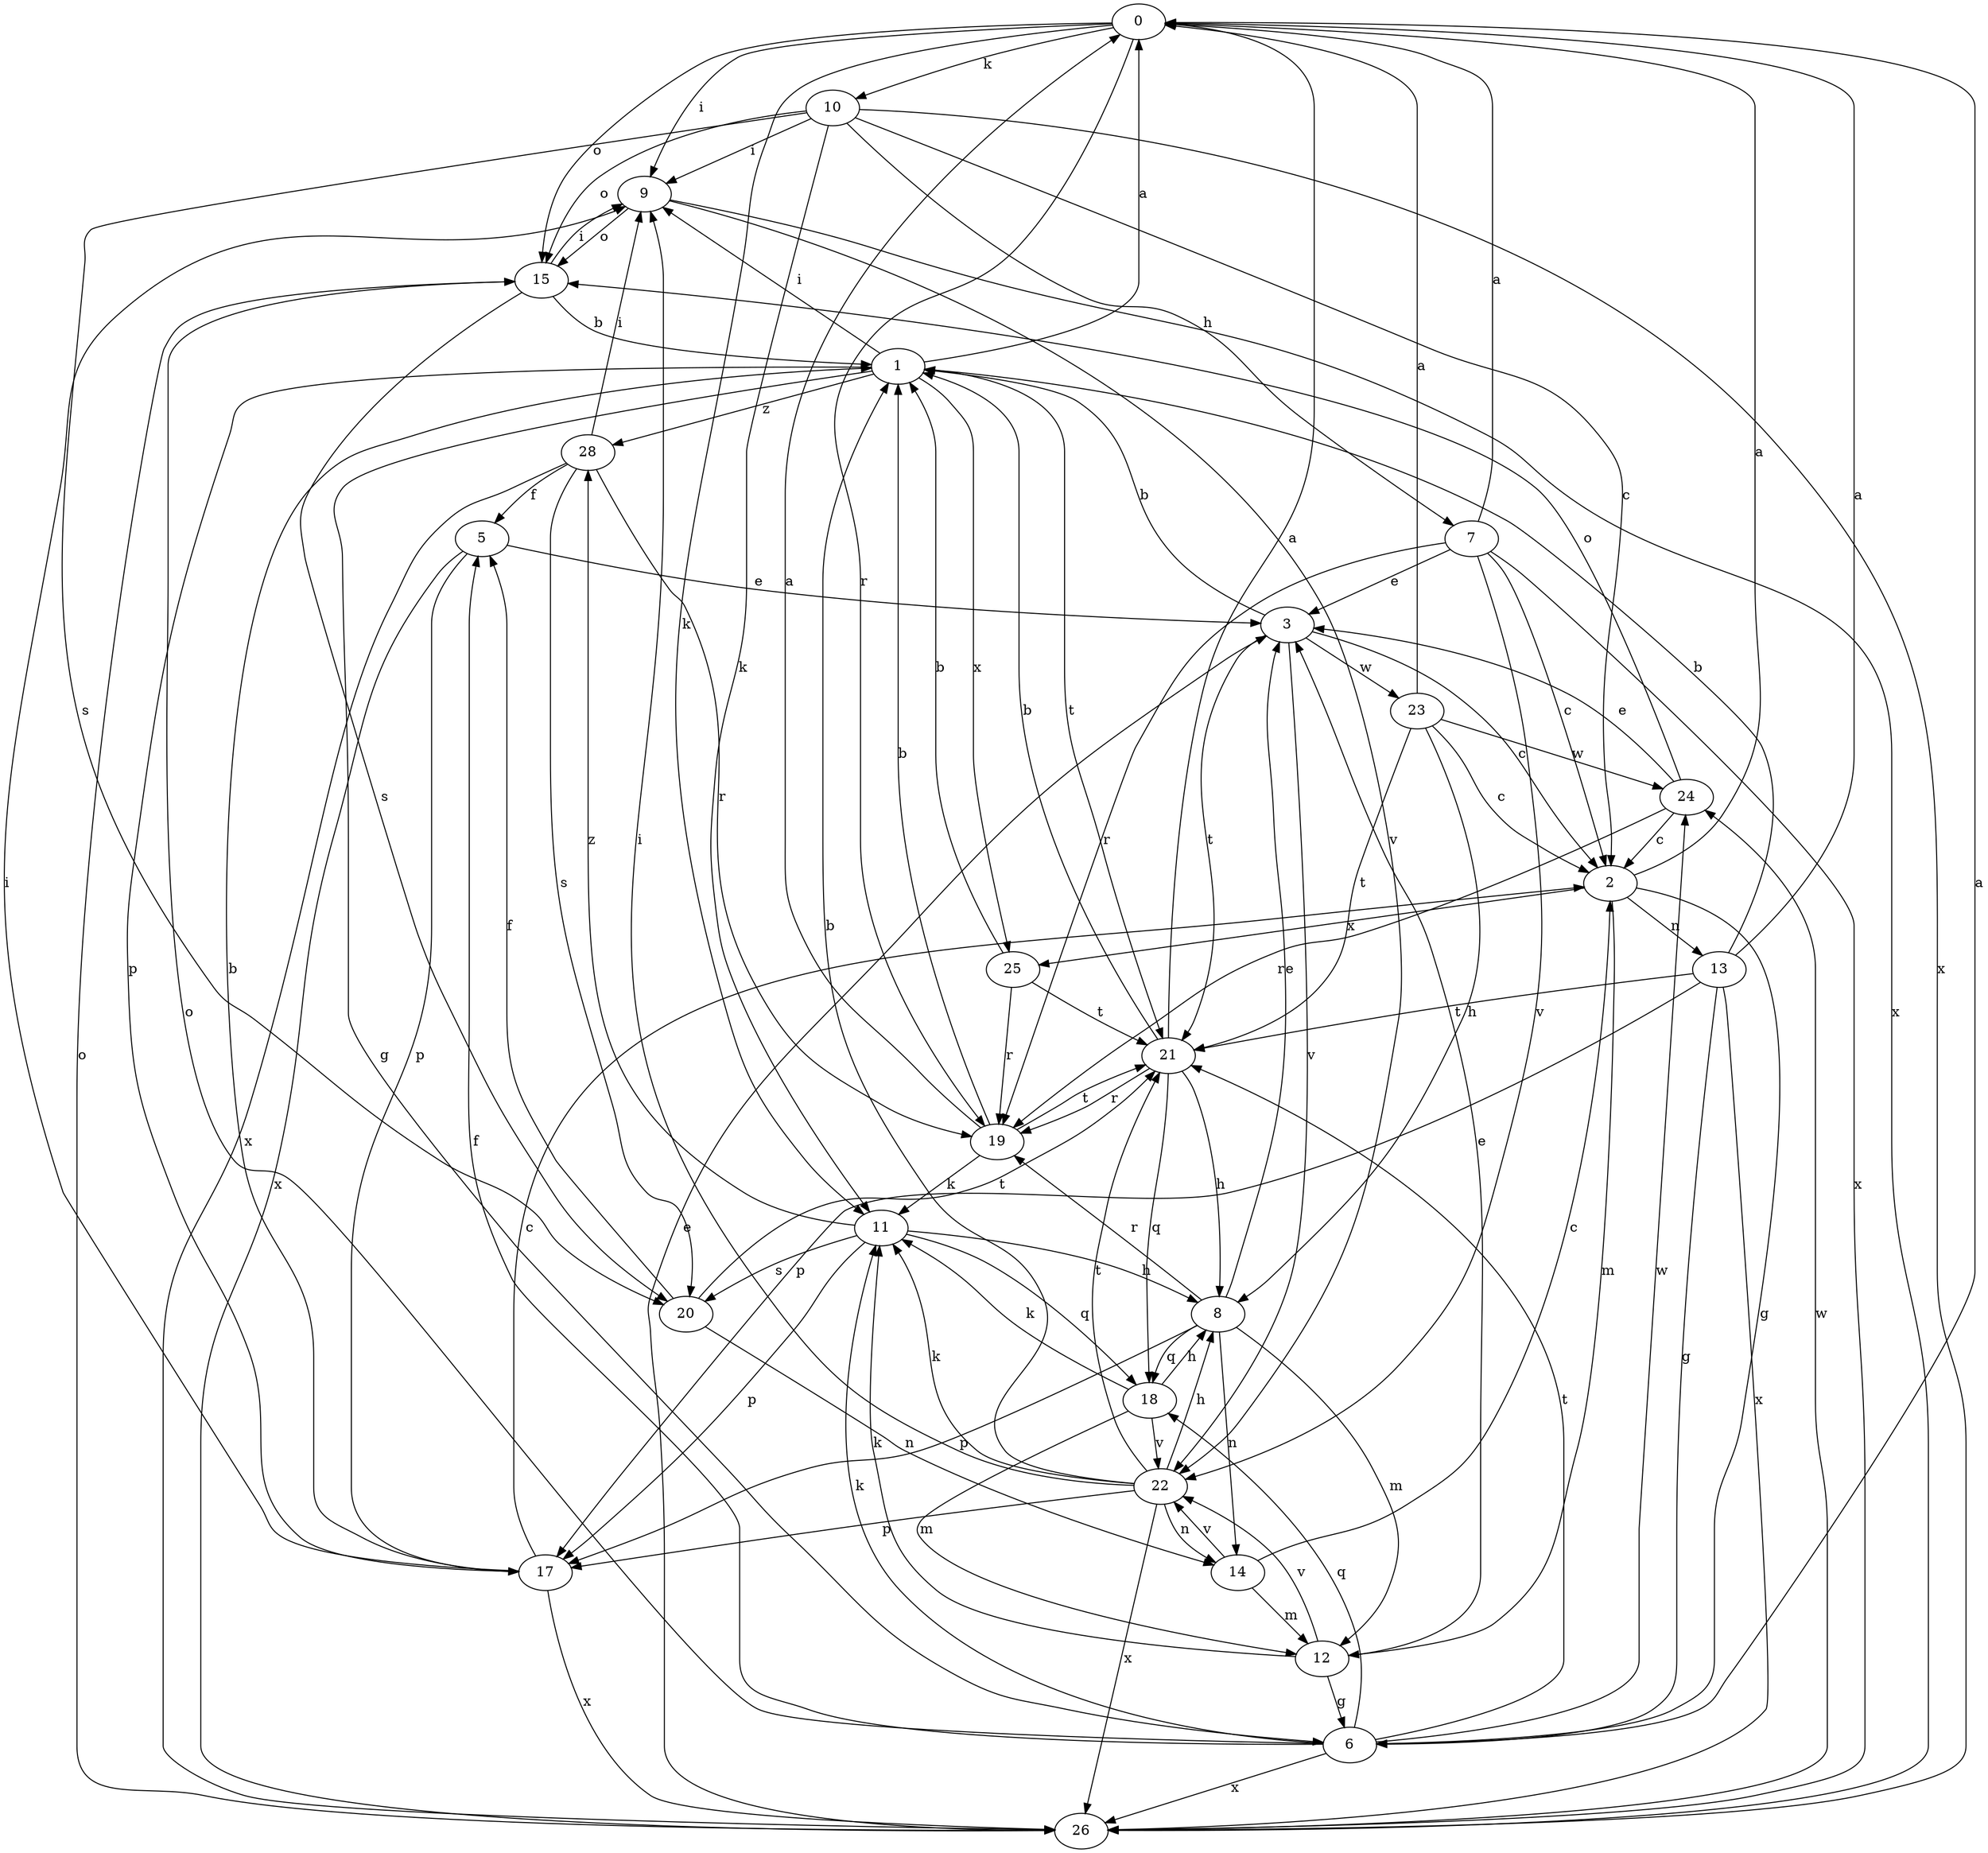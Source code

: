 strict digraph  {
0;
1;
2;
3;
5;
6;
7;
8;
9;
10;
11;
12;
13;
14;
15;
17;
18;
19;
20;
21;
22;
23;
24;
25;
26;
28;
0 -> 9  [label=i];
0 -> 10  [label=k];
0 -> 11  [label=k];
0 -> 15  [label=o];
0 -> 19  [label=r];
1 -> 0  [label=a];
1 -> 6  [label=g];
1 -> 9  [label=i];
1 -> 17  [label=p];
1 -> 21  [label=t];
1 -> 25  [label=x];
1 -> 28  [label=z];
2 -> 0  [label=a];
2 -> 6  [label=g];
2 -> 12  [label=m];
2 -> 13  [label=n];
2 -> 25  [label=x];
3 -> 1  [label=b];
3 -> 2  [label=c];
3 -> 21  [label=t];
3 -> 22  [label=v];
3 -> 23  [label=w];
5 -> 3  [label=e];
5 -> 17  [label=p];
5 -> 26  [label=x];
6 -> 0  [label=a];
6 -> 5  [label=f];
6 -> 11  [label=k];
6 -> 15  [label=o];
6 -> 18  [label=q];
6 -> 21  [label=t];
6 -> 24  [label=w];
6 -> 26  [label=x];
7 -> 0  [label=a];
7 -> 2  [label=c];
7 -> 3  [label=e];
7 -> 19  [label=r];
7 -> 22  [label=v];
7 -> 26  [label=x];
8 -> 3  [label=e];
8 -> 12  [label=m];
8 -> 14  [label=n];
8 -> 17  [label=p];
8 -> 18  [label=q];
8 -> 19  [label=r];
9 -> 15  [label=o];
9 -> 22  [label=v];
9 -> 26  [label=x];
10 -> 2  [label=c];
10 -> 7  [label=h];
10 -> 9  [label=i];
10 -> 11  [label=k];
10 -> 15  [label=o];
10 -> 20  [label=s];
10 -> 26  [label=x];
11 -> 8  [label=h];
11 -> 17  [label=p];
11 -> 18  [label=q];
11 -> 20  [label=s];
11 -> 28  [label=z];
12 -> 3  [label=e];
12 -> 6  [label=g];
12 -> 11  [label=k];
12 -> 22  [label=v];
13 -> 0  [label=a];
13 -> 1  [label=b];
13 -> 6  [label=g];
13 -> 17  [label=p];
13 -> 21  [label=t];
13 -> 26  [label=x];
14 -> 2  [label=c];
14 -> 12  [label=m];
14 -> 22  [label=v];
15 -> 1  [label=b];
15 -> 9  [label=i];
15 -> 20  [label=s];
17 -> 1  [label=b];
17 -> 2  [label=c];
17 -> 9  [label=i];
17 -> 26  [label=x];
18 -> 8  [label=h];
18 -> 11  [label=k];
18 -> 12  [label=m];
18 -> 22  [label=v];
19 -> 0  [label=a];
19 -> 1  [label=b];
19 -> 11  [label=k];
19 -> 21  [label=t];
20 -> 5  [label=f];
20 -> 14  [label=n];
20 -> 21  [label=t];
21 -> 0  [label=a];
21 -> 1  [label=b];
21 -> 8  [label=h];
21 -> 18  [label=q];
21 -> 19  [label=r];
22 -> 1  [label=b];
22 -> 8  [label=h];
22 -> 9  [label=i];
22 -> 11  [label=k];
22 -> 14  [label=n];
22 -> 17  [label=p];
22 -> 21  [label=t];
22 -> 26  [label=x];
23 -> 0  [label=a];
23 -> 2  [label=c];
23 -> 8  [label=h];
23 -> 21  [label=t];
23 -> 24  [label=w];
24 -> 2  [label=c];
24 -> 3  [label=e];
24 -> 15  [label=o];
24 -> 19  [label=r];
25 -> 1  [label=b];
25 -> 19  [label=r];
25 -> 21  [label=t];
26 -> 3  [label=e];
26 -> 15  [label=o];
26 -> 24  [label=w];
28 -> 5  [label=f];
28 -> 9  [label=i];
28 -> 19  [label=r];
28 -> 20  [label=s];
28 -> 26  [label=x];
}
